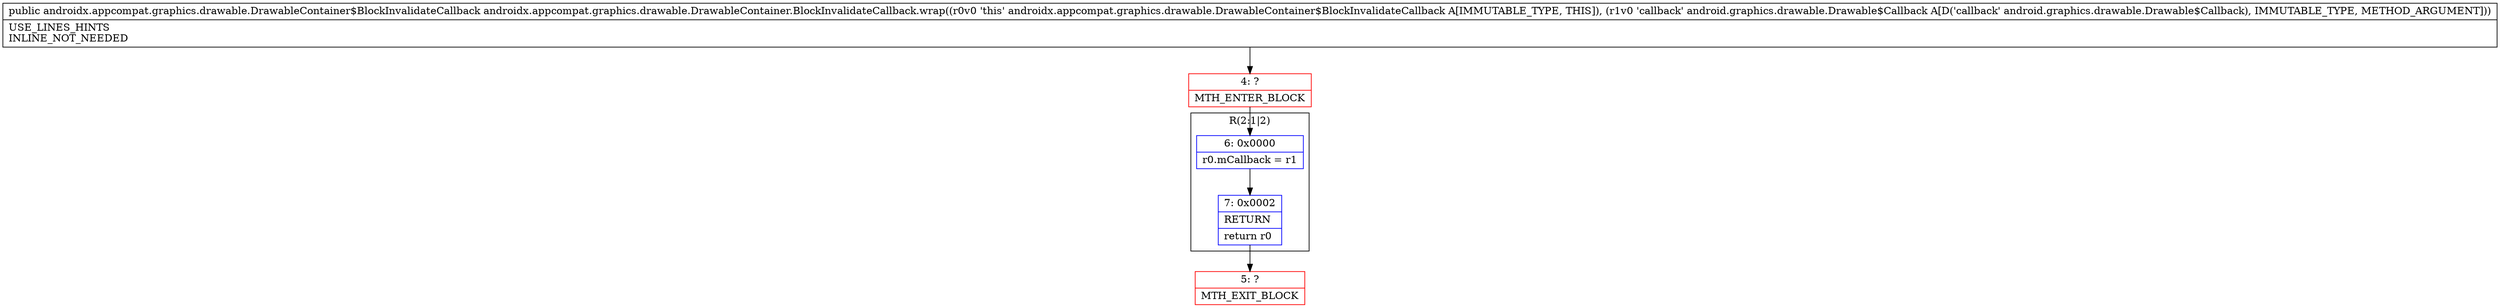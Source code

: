 digraph "CFG forandroidx.appcompat.graphics.drawable.DrawableContainer.BlockInvalidateCallback.wrap(Landroid\/graphics\/drawable\/Drawable$Callback;)Landroidx\/appcompat\/graphics\/drawable\/DrawableContainer$BlockInvalidateCallback;" {
subgraph cluster_Region_834213295 {
label = "R(2:1|2)";
node [shape=record,color=blue];
Node_6 [shape=record,label="{6\:\ 0x0000|r0.mCallback = r1\l}"];
Node_7 [shape=record,label="{7\:\ 0x0002|RETURN\l|return r0\l}"];
}
Node_4 [shape=record,color=red,label="{4\:\ ?|MTH_ENTER_BLOCK\l}"];
Node_5 [shape=record,color=red,label="{5\:\ ?|MTH_EXIT_BLOCK\l}"];
MethodNode[shape=record,label="{public androidx.appcompat.graphics.drawable.DrawableContainer$BlockInvalidateCallback androidx.appcompat.graphics.drawable.DrawableContainer.BlockInvalidateCallback.wrap((r0v0 'this' androidx.appcompat.graphics.drawable.DrawableContainer$BlockInvalidateCallback A[IMMUTABLE_TYPE, THIS]), (r1v0 'callback' android.graphics.drawable.Drawable$Callback A[D('callback' android.graphics.drawable.Drawable$Callback), IMMUTABLE_TYPE, METHOD_ARGUMENT]))  | USE_LINES_HINTS\lINLINE_NOT_NEEDED\l}"];
MethodNode -> Node_4;Node_6 -> Node_7;
Node_7 -> Node_5;
Node_4 -> Node_6;
}

